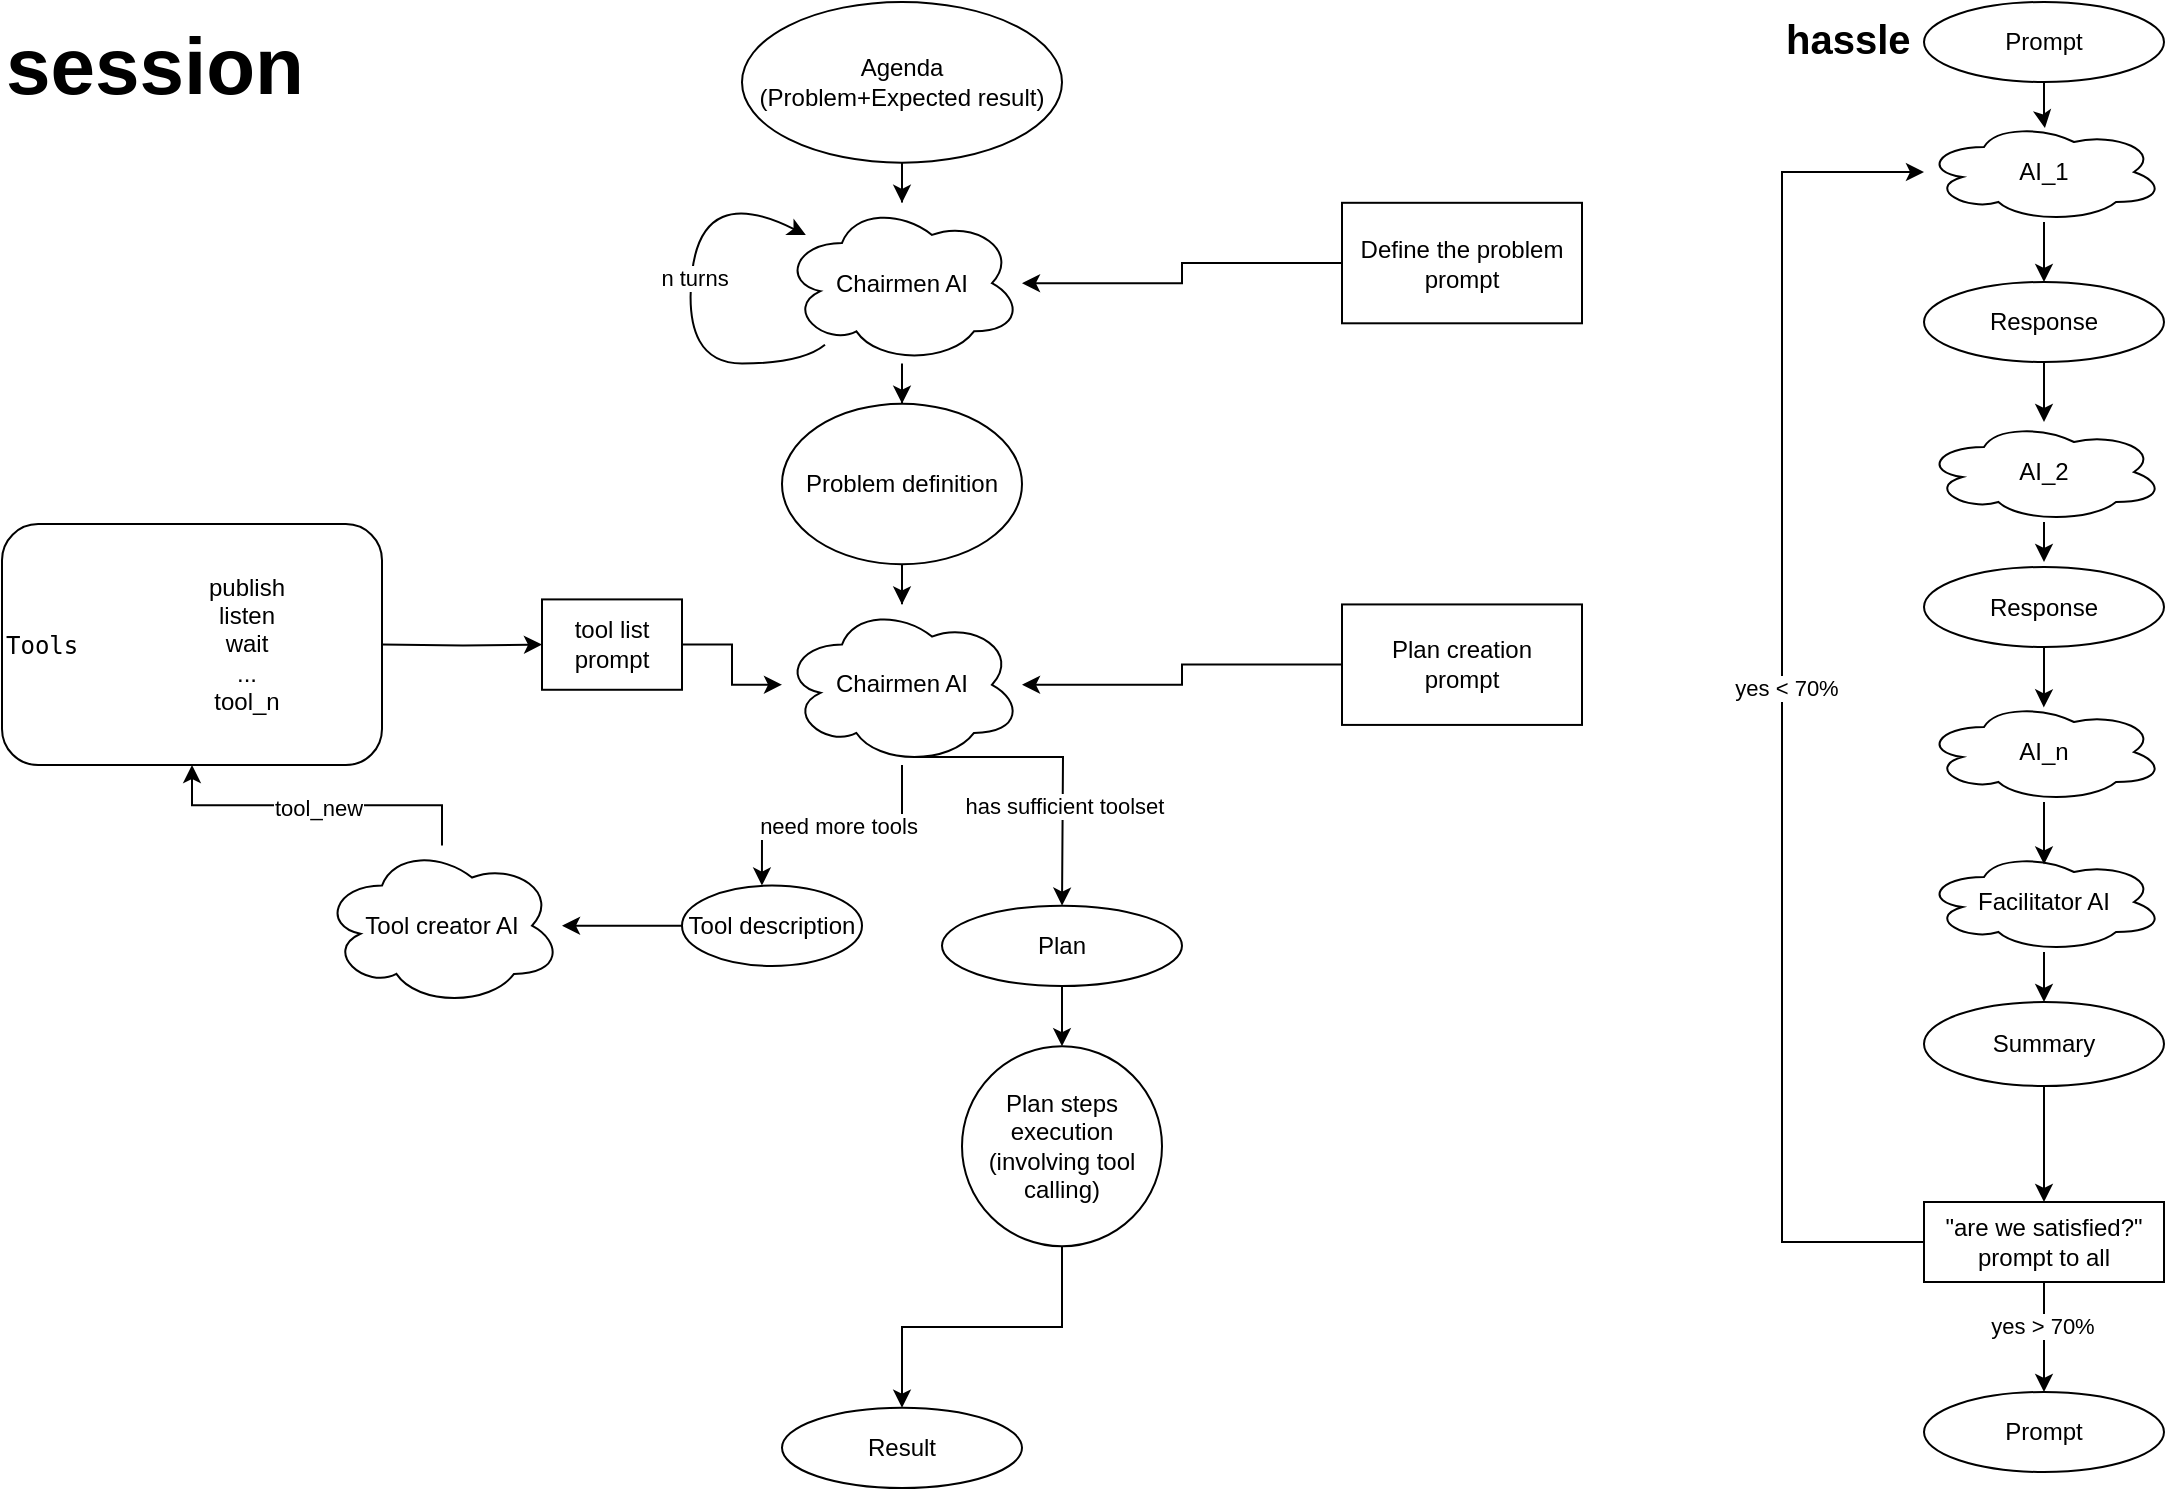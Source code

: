 <mxfile version="26.2.2">
  <diagram name="Страница — 1" id="mdIsYkr4_2mxejDF0Ao2">
    <mxGraphModel dx="1532" dy="581" grid="1" gridSize="10" guides="1" tooltips="1" connect="1" arrows="1" fold="1" page="1" pageScale="1" pageWidth="827" pageHeight="1169" math="0" shadow="0">
      <root>
        <mxCell id="0" />
        <mxCell id="1" parent="0" />
        <mxCell id="QIReDwz2trPRNbANh7-z-56" value="session" style="group;align=left;fontStyle=1;fontSize=40;" parent="1" vertex="1" connectable="0">
          <mxGeometry x="50" y="110" width="790" height="743" as="geometry" />
        </mxCell>
        <mxCell id="QIReDwz2trPRNbANh7-z-1" value="&lt;pre style=&quot;line-height: 100%;&quot;&gt;Tools&lt;/pre&gt;" style="rounded=1;whiteSpace=wrap;html=1;align=left;" parent="QIReDwz2trPRNbANh7-z-56" vertex="1">
          <mxGeometry y="261.054" width="190" height="120.486" as="geometry" />
        </mxCell>
        <mxCell id="QIReDwz2trPRNbANh7-z-6" style="edgeStyle=orthogonalEdgeStyle;rounded=0;orthogonalLoop=1;jettySize=auto;html=1;" parent="QIReDwz2trPRNbANh7-z-56" source="QIReDwz2trPRNbANh7-z-2" target="QIReDwz2trPRNbANh7-z-4" edge="1">
          <mxGeometry relative="1" as="geometry" />
        </mxCell>
        <mxCell id="QIReDwz2trPRNbANh7-z-2" value="Agenda&lt;div&gt;(Problem+Expected result)&lt;/div&gt;" style="ellipse;whiteSpace=wrap;html=1;" parent="QIReDwz2trPRNbANh7-z-56" vertex="1">
          <mxGeometry x="370" width="160" height="80.324" as="geometry" />
        </mxCell>
        <mxCell id="QIReDwz2trPRNbANh7-z-3" value="Define the problem prompt" style="rounded=0;whiteSpace=wrap;html=1;" parent="QIReDwz2trPRNbANh7-z-56" vertex="1">
          <mxGeometry x="670" y="100.405" width="120" height="60.243" as="geometry" />
        </mxCell>
        <mxCell id="QIReDwz2trPRNbANh7-z-11" style="edgeStyle=orthogonalEdgeStyle;rounded=0;orthogonalLoop=1;jettySize=auto;html=1;entryX=0.5;entryY=0;entryDx=0;entryDy=0;" parent="QIReDwz2trPRNbANh7-z-56" source="QIReDwz2trPRNbANh7-z-4" target="QIReDwz2trPRNbANh7-z-7" edge="1">
          <mxGeometry relative="1" as="geometry" />
        </mxCell>
        <mxCell id="QIReDwz2trPRNbANh7-z-4" value="Chairmen AI" style="ellipse;shape=cloud;whiteSpace=wrap;html=1;" parent="QIReDwz2trPRNbANh7-z-56" vertex="1">
          <mxGeometry x="390" y="100.405" width="120" height="80.324" as="geometry" />
        </mxCell>
        <mxCell id="QIReDwz2trPRNbANh7-z-5" style="edgeStyle=orthogonalEdgeStyle;rounded=0;orthogonalLoop=1;jettySize=auto;html=1;entryX=1;entryY=0.5;entryDx=0;entryDy=0;entryPerimeter=0;" parent="QIReDwz2trPRNbANh7-z-56" source="QIReDwz2trPRNbANh7-z-3" target="QIReDwz2trPRNbANh7-z-4" edge="1">
          <mxGeometry relative="1" as="geometry" />
        </mxCell>
        <mxCell id="QIReDwz2trPRNbANh7-z-14" style="edgeStyle=orthogonalEdgeStyle;rounded=0;orthogonalLoop=1;jettySize=auto;html=1;" parent="QIReDwz2trPRNbANh7-z-56" source="QIReDwz2trPRNbANh7-z-7" target="QIReDwz2trPRNbANh7-z-13" edge="1">
          <mxGeometry relative="1" as="geometry" />
        </mxCell>
        <mxCell id="QIReDwz2trPRNbANh7-z-7" value="Problem definition" style="ellipse;whiteSpace=wrap;html=1;" parent="QIReDwz2trPRNbANh7-z-56" vertex="1">
          <mxGeometry x="390" y="200.811" width="120" height="80.324" as="geometry" />
        </mxCell>
        <mxCell id="QIReDwz2trPRNbANh7-z-9" value="" style="curved=1;endArrow=classic;html=1;rounded=0;" parent="QIReDwz2trPRNbANh7-z-56" source="QIReDwz2trPRNbANh7-z-4" target="QIReDwz2trPRNbANh7-z-4" edge="1">
          <mxGeometry width="50" height="50" relative="1" as="geometry">
            <mxPoint x="350" y="180.73" as="sourcePoint" />
            <mxPoint x="400" y="130.527" as="targetPoint" />
            <Array as="points">
              <mxPoint x="400" y="180.73" />
              <mxPoint x="340" y="180.73" />
              <mxPoint x="350" y="90.365" />
            </Array>
          </mxGeometry>
        </mxCell>
        <mxCell id="QIReDwz2trPRNbANh7-z-10" value="n turns" style="edgeLabel;html=1;align=center;verticalAlign=middle;resizable=0;points=[];" parent="QIReDwz2trPRNbANh7-z-9" vertex="1" connectable="0">
          <mxGeometry x="0.058" y="-1" relative="1" as="geometry">
            <mxPoint as="offset" />
          </mxGeometry>
        </mxCell>
        <mxCell id="QIReDwz2trPRNbANh7-z-15" style="edgeStyle=orthogonalEdgeStyle;rounded=0;orthogonalLoop=1;jettySize=auto;html=1;" parent="QIReDwz2trPRNbANh7-z-56" source="QIReDwz2trPRNbANh7-z-19" target="QIReDwz2trPRNbANh7-z-13" edge="1">
          <mxGeometry relative="1" as="geometry" />
        </mxCell>
        <mxCell id="QIReDwz2trPRNbANh7-z-12" value="publish&lt;div&gt;listen&lt;/div&gt;&lt;div&gt;wait&lt;/div&gt;&lt;div&gt;...&lt;/div&gt;&lt;div&gt;tool_n&lt;/div&gt;" style="text;html=1;align=center;verticalAlign=middle;whiteSpace=wrap;rounded=0;" parent="QIReDwz2trPRNbANh7-z-56" vertex="1">
          <mxGeometry x="65" y="271.095" width="115" height="100.405" as="geometry" />
        </mxCell>
        <mxCell id="QIReDwz2trPRNbANh7-z-20" style="edgeStyle=orthogonalEdgeStyle;rounded=0;orthogonalLoop=1;jettySize=auto;html=1;exitX=0.55;exitY=0.95;exitDx=0;exitDy=0;exitPerimeter=0;" parent="QIReDwz2trPRNbANh7-z-56" source="QIReDwz2trPRNbANh7-z-13" edge="1">
          <mxGeometry relative="1" as="geometry">
            <mxPoint x="530" y="451.824" as="targetPoint" />
            <mxPoint x="560" y="391.581" as="sourcePoint" />
          </mxGeometry>
        </mxCell>
        <mxCell id="QIReDwz2trPRNbANh7-z-21" value="has sufficient toolset" style="edgeLabel;html=1;align=center;verticalAlign=middle;resizable=0;points=[];" parent="QIReDwz2trPRNbANh7-z-20" vertex="1" connectable="0">
          <mxGeometry x="-0.069" y="2" relative="1" as="geometry">
            <mxPoint x="5" y="26" as="offset" />
          </mxGeometry>
        </mxCell>
        <mxCell id="QIReDwz2trPRNbANh7-z-22" style="edgeStyle=orthogonalEdgeStyle;rounded=0;orthogonalLoop=1;jettySize=auto;html=1;entryX=0.444;entryY=0;entryDx=0;entryDy=0;entryPerimeter=0;" parent="QIReDwz2trPRNbANh7-z-56" source="QIReDwz2trPRNbANh7-z-13" target="QIReDwz2trPRNbANh7-z-24" edge="1">
          <mxGeometry relative="1" as="geometry">
            <mxPoint x="390" y="431.743" as="targetPoint" />
          </mxGeometry>
        </mxCell>
        <mxCell id="QIReDwz2trPRNbANh7-z-23" value="need more tools" style="edgeLabel;html=1;align=center;verticalAlign=middle;resizable=0;points=[];" parent="QIReDwz2trPRNbANh7-z-22" vertex="1" connectable="0">
          <mxGeometry x="-0.042" relative="1" as="geometry">
            <mxPoint as="offset" />
          </mxGeometry>
        </mxCell>
        <mxCell id="QIReDwz2trPRNbANh7-z-13" value="Chairmen AI" style="ellipse;shape=cloud;whiteSpace=wrap;html=1;" parent="QIReDwz2trPRNbANh7-z-56" vertex="1">
          <mxGeometry x="390" y="301.216" width="120" height="80.324" as="geometry" />
        </mxCell>
        <mxCell id="QIReDwz2trPRNbANh7-z-17" style="edgeStyle=orthogonalEdgeStyle;rounded=0;orthogonalLoop=1;jettySize=auto;html=1;" parent="QIReDwz2trPRNbANh7-z-56" source="QIReDwz2trPRNbANh7-z-16" target="QIReDwz2trPRNbANh7-z-13" edge="1">
          <mxGeometry relative="1" as="geometry" />
        </mxCell>
        <mxCell id="QIReDwz2trPRNbANh7-z-16" value="Plan creation&lt;div&gt;prompt&lt;/div&gt;" style="rounded=0;whiteSpace=wrap;html=1;" parent="QIReDwz2trPRNbANh7-z-56" vertex="1">
          <mxGeometry x="670" y="301.216" width="120" height="60.243" as="geometry" />
        </mxCell>
        <mxCell id="QIReDwz2trPRNbANh7-z-18" value="" style="edgeStyle=orthogonalEdgeStyle;rounded=0;orthogonalLoop=1;jettySize=auto;html=1;" parent="QIReDwz2trPRNbANh7-z-56" target="QIReDwz2trPRNbANh7-z-19" edge="1">
          <mxGeometry relative="1" as="geometry">
            <mxPoint x="190" y="321.297" as="sourcePoint" />
            <mxPoint x="390" y="341.378" as="targetPoint" />
          </mxGeometry>
        </mxCell>
        <mxCell id="QIReDwz2trPRNbANh7-z-19" value="tool list prompt" style="rounded=0;whiteSpace=wrap;html=1;" parent="QIReDwz2trPRNbANh7-z-56" vertex="1">
          <mxGeometry x="270" y="298.706" width="70" height="45.182" as="geometry" />
        </mxCell>
        <mxCell id="QIReDwz2trPRNbANh7-z-26" style="edgeStyle=orthogonalEdgeStyle;rounded=0;orthogonalLoop=1;jettySize=auto;html=1;" parent="QIReDwz2trPRNbANh7-z-56" source="QIReDwz2trPRNbANh7-z-24" target="QIReDwz2trPRNbANh7-z-25" edge="1">
          <mxGeometry relative="1" as="geometry" />
        </mxCell>
        <mxCell id="QIReDwz2trPRNbANh7-z-24" value="Tool description" style="ellipse;whiteSpace=wrap;html=1;" parent="QIReDwz2trPRNbANh7-z-56" vertex="1">
          <mxGeometry x="340" y="441.784" width="90" height="40.162" as="geometry" />
        </mxCell>
        <mxCell id="QIReDwz2trPRNbANh7-z-29" style="edgeStyle=orthogonalEdgeStyle;rounded=0;orthogonalLoop=1;jettySize=auto;html=1;entryX=0.5;entryY=1;entryDx=0;entryDy=0;" parent="QIReDwz2trPRNbANh7-z-56" source="QIReDwz2trPRNbANh7-z-25" target="QIReDwz2trPRNbANh7-z-1" edge="1">
          <mxGeometry relative="1" as="geometry" />
        </mxCell>
        <mxCell id="QIReDwz2trPRNbANh7-z-30" value="tool_new" style="edgeLabel;html=1;align=center;verticalAlign=middle;resizable=0;points=[];" parent="QIReDwz2trPRNbANh7-z-29" vertex="1" connectable="0">
          <mxGeometry x="-0.002" y="1" relative="1" as="geometry">
            <mxPoint as="offset" />
          </mxGeometry>
        </mxCell>
        <mxCell id="QIReDwz2trPRNbANh7-z-25" value="Tool creator AI" style="ellipse;shape=cloud;whiteSpace=wrap;html=1;" parent="QIReDwz2trPRNbANh7-z-56" vertex="1">
          <mxGeometry x="160" y="421.703" width="120" height="80.324" as="geometry" />
        </mxCell>
        <mxCell id="QIReDwz2trPRNbANh7-z-33" style="edgeStyle=orthogonalEdgeStyle;rounded=0;orthogonalLoop=1;jettySize=auto;html=1;entryX=0.5;entryY=0;entryDx=0;entryDy=0;" parent="QIReDwz2trPRNbANh7-z-56" source="QIReDwz2trPRNbANh7-z-31" target="QIReDwz2trPRNbANh7-z-32" edge="1">
          <mxGeometry relative="1" as="geometry" />
        </mxCell>
        <mxCell id="QIReDwz2trPRNbANh7-z-31" value="Plan" style="ellipse;whiteSpace=wrap;html=1;" parent="QIReDwz2trPRNbANh7-z-56" vertex="1">
          <mxGeometry x="470" y="451.824" width="120" height="40.162" as="geometry" />
        </mxCell>
        <mxCell id="QIReDwz2trPRNbANh7-z-35" style="edgeStyle=orthogonalEdgeStyle;rounded=0;orthogonalLoop=1;jettySize=auto;html=1;entryX=0.5;entryY=0;entryDx=0;entryDy=0;" parent="QIReDwz2trPRNbANh7-z-56" source="QIReDwz2trPRNbANh7-z-32" target="QIReDwz2trPRNbANh7-z-34" edge="1">
          <mxGeometry relative="1" as="geometry" />
        </mxCell>
        <mxCell id="QIReDwz2trPRNbANh7-z-32" value="Plan steps execution (involving tool calling)" style="ellipse;whiteSpace=wrap;html=1;aspect=fixed;" parent="QIReDwz2trPRNbANh7-z-56" vertex="1">
          <mxGeometry x="480" y="522.108" width="100" height="100" as="geometry" />
        </mxCell>
        <mxCell id="QIReDwz2trPRNbANh7-z-34" value="Result" style="ellipse;whiteSpace=wrap;html=1;" parent="QIReDwz2trPRNbANh7-z-56" vertex="1">
          <mxGeometry x="390" y="702.838" width="120" height="40.162" as="geometry" />
        </mxCell>
        <mxCell id="QIReDwz2trPRNbANh7-z-57" value="hassle" style="group;align=left;fontStyle=1;fontSize=20;" parent="1" vertex="1" connectable="0">
          <mxGeometry x="940" y="110" width="200" height="565" as="geometry" />
        </mxCell>
        <mxCell id="QIReDwz2trPRNbANh7-z-36" value="Prompt" style="ellipse;whiteSpace=wrap;html=1;" parent="QIReDwz2trPRNbANh7-z-57" vertex="1">
          <mxGeometry x="71" width="120" height="40" as="geometry" />
        </mxCell>
        <mxCell id="QIReDwz2trPRNbANh7-z-40" style="edgeStyle=orthogonalEdgeStyle;rounded=0;orthogonalLoop=1;jettySize=auto;html=1;entryX=0.5;entryY=0;entryDx=0;entryDy=0;" parent="QIReDwz2trPRNbANh7-z-57" source="QIReDwz2trPRNbANh7-z-37" target="QIReDwz2trPRNbANh7-z-39" edge="1">
          <mxGeometry relative="1" as="geometry" />
        </mxCell>
        <mxCell id="QIReDwz2trPRNbANh7-z-37" value="AI_1" style="ellipse;shape=cloud;whiteSpace=wrap;html=1;" parent="QIReDwz2trPRNbANh7-z-57" vertex="1">
          <mxGeometry x="71" y="60" width="120" height="50" as="geometry" />
        </mxCell>
        <mxCell id="QIReDwz2trPRNbANh7-z-38" style="edgeStyle=orthogonalEdgeStyle;rounded=0;orthogonalLoop=1;jettySize=auto;html=1;entryX=0.504;entryY=0.061;entryDx=0;entryDy=0;entryPerimeter=0;" parent="QIReDwz2trPRNbANh7-z-57" source="QIReDwz2trPRNbANh7-z-36" target="QIReDwz2trPRNbANh7-z-37" edge="1">
          <mxGeometry relative="1" as="geometry" />
        </mxCell>
        <mxCell id="QIReDwz2trPRNbANh7-z-42" style="edgeStyle=orthogonalEdgeStyle;rounded=0;orthogonalLoop=1;jettySize=auto;html=1;" parent="QIReDwz2trPRNbANh7-z-57" source="QIReDwz2trPRNbANh7-z-39" target="QIReDwz2trPRNbANh7-z-41" edge="1">
          <mxGeometry relative="1" as="geometry" />
        </mxCell>
        <mxCell id="QIReDwz2trPRNbANh7-z-39" value="Response" style="ellipse;whiteSpace=wrap;html=1;" parent="QIReDwz2trPRNbANh7-z-57" vertex="1">
          <mxGeometry x="71" y="140" width="120" height="40" as="geometry" />
        </mxCell>
        <mxCell id="QIReDwz2trPRNbANh7-z-44" style="edgeStyle=orthogonalEdgeStyle;rounded=0;orthogonalLoop=1;jettySize=auto;html=1;" parent="QIReDwz2trPRNbANh7-z-57" source="QIReDwz2trPRNbANh7-z-41" edge="1">
          <mxGeometry relative="1" as="geometry">
            <mxPoint x="131" y="280" as="targetPoint" />
          </mxGeometry>
        </mxCell>
        <mxCell id="QIReDwz2trPRNbANh7-z-41" value="AI_2" style="ellipse;shape=cloud;whiteSpace=wrap;html=1;" parent="QIReDwz2trPRNbANh7-z-57" vertex="1">
          <mxGeometry x="71" y="210" width="120" height="50" as="geometry" />
        </mxCell>
        <mxCell id="QIReDwz2trPRNbANh7-z-43" value="Response" style="ellipse;whiteSpace=wrap;html=1;" parent="QIReDwz2trPRNbANh7-z-57" vertex="1">
          <mxGeometry x="71" y="282.5" width="120" height="40" as="geometry" />
        </mxCell>
        <mxCell id="QIReDwz2trPRNbANh7-z-45" value="AI_n" style="ellipse;shape=cloud;whiteSpace=wrap;html=1;" parent="QIReDwz2trPRNbANh7-z-57" vertex="1">
          <mxGeometry x="71" y="350" width="120" height="50" as="geometry" />
        </mxCell>
        <mxCell id="QIReDwz2trPRNbANh7-z-46" style="edgeStyle=orthogonalEdgeStyle;rounded=0;orthogonalLoop=1;jettySize=auto;html=1;entryX=0.499;entryY=0.054;entryDx=0;entryDy=0;entryPerimeter=0;" parent="QIReDwz2trPRNbANh7-z-57" source="QIReDwz2trPRNbANh7-z-43" target="QIReDwz2trPRNbANh7-z-45" edge="1">
          <mxGeometry relative="1" as="geometry" />
        </mxCell>
        <mxCell id="qXe0YjweYcS93ouVl-xH-6" style="edgeStyle=orthogonalEdgeStyle;rounded=0;orthogonalLoop=1;jettySize=auto;html=1;entryX=0.5;entryY=0;entryDx=0;entryDy=0;" edge="1" parent="QIReDwz2trPRNbANh7-z-57" source="qXe0YjweYcS93ouVl-xH-1" target="qXe0YjweYcS93ouVl-xH-2">
          <mxGeometry relative="1" as="geometry" />
        </mxCell>
        <mxCell id="qXe0YjweYcS93ouVl-xH-1" value="Facilitator AI" style="ellipse;shape=cloud;whiteSpace=wrap;html=1;" vertex="1" parent="QIReDwz2trPRNbANh7-z-57">
          <mxGeometry x="71" y="425" width="120" height="50" as="geometry" />
        </mxCell>
        <mxCell id="qXe0YjweYcS93ouVl-xH-2" value="Summary" style="ellipse;whiteSpace=wrap;html=1;" vertex="1" parent="QIReDwz2trPRNbANh7-z-57">
          <mxGeometry x="71" y="500" width="120" height="42" as="geometry" />
        </mxCell>
        <mxCell id="qXe0YjweYcS93ouVl-xH-5" style="edgeStyle=orthogonalEdgeStyle;rounded=0;orthogonalLoop=1;jettySize=auto;html=1;entryX=0.5;entryY=0.124;entryDx=0;entryDy=0;entryPerimeter=0;" edge="1" parent="QIReDwz2trPRNbANh7-z-57" source="QIReDwz2trPRNbANh7-z-45" target="qXe0YjweYcS93ouVl-xH-1">
          <mxGeometry relative="1" as="geometry" />
        </mxCell>
        <mxCell id="QIReDwz2trPRNbANh7-z-54" style="edgeStyle=orthogonalEdgeStyle;rounded=0;orthogonalLoop=1;jettySize=auto;html=1;entryX=0.5;entryY=0;entryDx=0;entryDy=0;" parent="1" source="QIReDwz2trPRNbANh7-z-47" target="QIReDwz2trPRNbANh7-z-53" edge="1">
          <mxGeometry relative="1" as="geometry" />
        </mxCell>
        <mxCell id="QIReDwz2trPRNbANh7-z-55" value="yes &amp;gt; 70%" style="edgeLabel;html=1;align=center;verticalAlign=middle;resizable=0;points=[];" parent="QIReDwz2trPRNbANh7-z-54" vertex="1" connectable="0">
          <mxGeometry x="-0.212" y="-1" relative="1" as="geometry">
            <mxPoint as="offset" />
          </mxGeometry>
        </mxCell>
        <mxCell id="QIReDwz2trPRNbANh7-z-47" value="&quot;are we satisfied?&quot;&lt;div&gt;prompt to all&lt;/div&gt;" style="rounded=0;whiteSpace=wrap;html=1;" parent="1" vertex="1">
          <mxGeometry x="1011" y="710" width="120" height="40" as="geometry" />
        </mxCell>
        <mxCell id="QIReDwz2trPRNbANh7-z-53" value="Prompt" style="ellipse;whiteSpace=wrap;html=1;" parent="1" vertex="1">
          <mxGeometry x="1011" y="805" width="120" height="40" as="geometry" />
        </mxCell>
        <mxCell id="QIReDwz2trPRNbANh7-z-51" style="edgeStyle=orthogonalEdgeStyle;rounded=0;orthogonalLoop=1;jettySize=auto;html=1;" parent="1" source="QIReDwz2trPRNbANh7-z-47" target="QIReDwz2trPRNbANh7-z-37" edge="1">
          <mxGeometry relative="1" as="geometry">
            <Array as="points">
              <mxPoint x="940" y="730" />
              <mxPoint x="940" y="195" />
            </Array>
          </mxGeometry>
        </mxCell>
        <mxCell id="QIReDwz2trPRNbANh7-z-52" value="yes &amp;lt; 70%" style="edgeLabel;html=1;align=center;verticalAlign=middle;resizable=0;points=[];" parent="QIReDwz2trPRNbANh7-z-51" vertex="1" connectable="0">
          <mxGeometry x="0.028" y="-2" relative="1" as="geometry">
            <mxPoint as="offset" />
          </mxGeometry>
        </mxCell>
        <mxCell id="qXe0YjweYcS93ouVl-xH-7" style="edgeStyle=orthogonalEdgeStyle;rounded=0;orthogonalLoop=1;jettySize=auto;html=1;" edge="1" parent="1" source="qXe0YjweYcS93ouVl-xH-2" target="QIReDwz2trPRNbANh7-z-47">
          <mxGeometry relative="1" as="geometry" />
        </mxCell>
      </root>
    </mxGraphModel>
  </diagram>
</mxfile>
